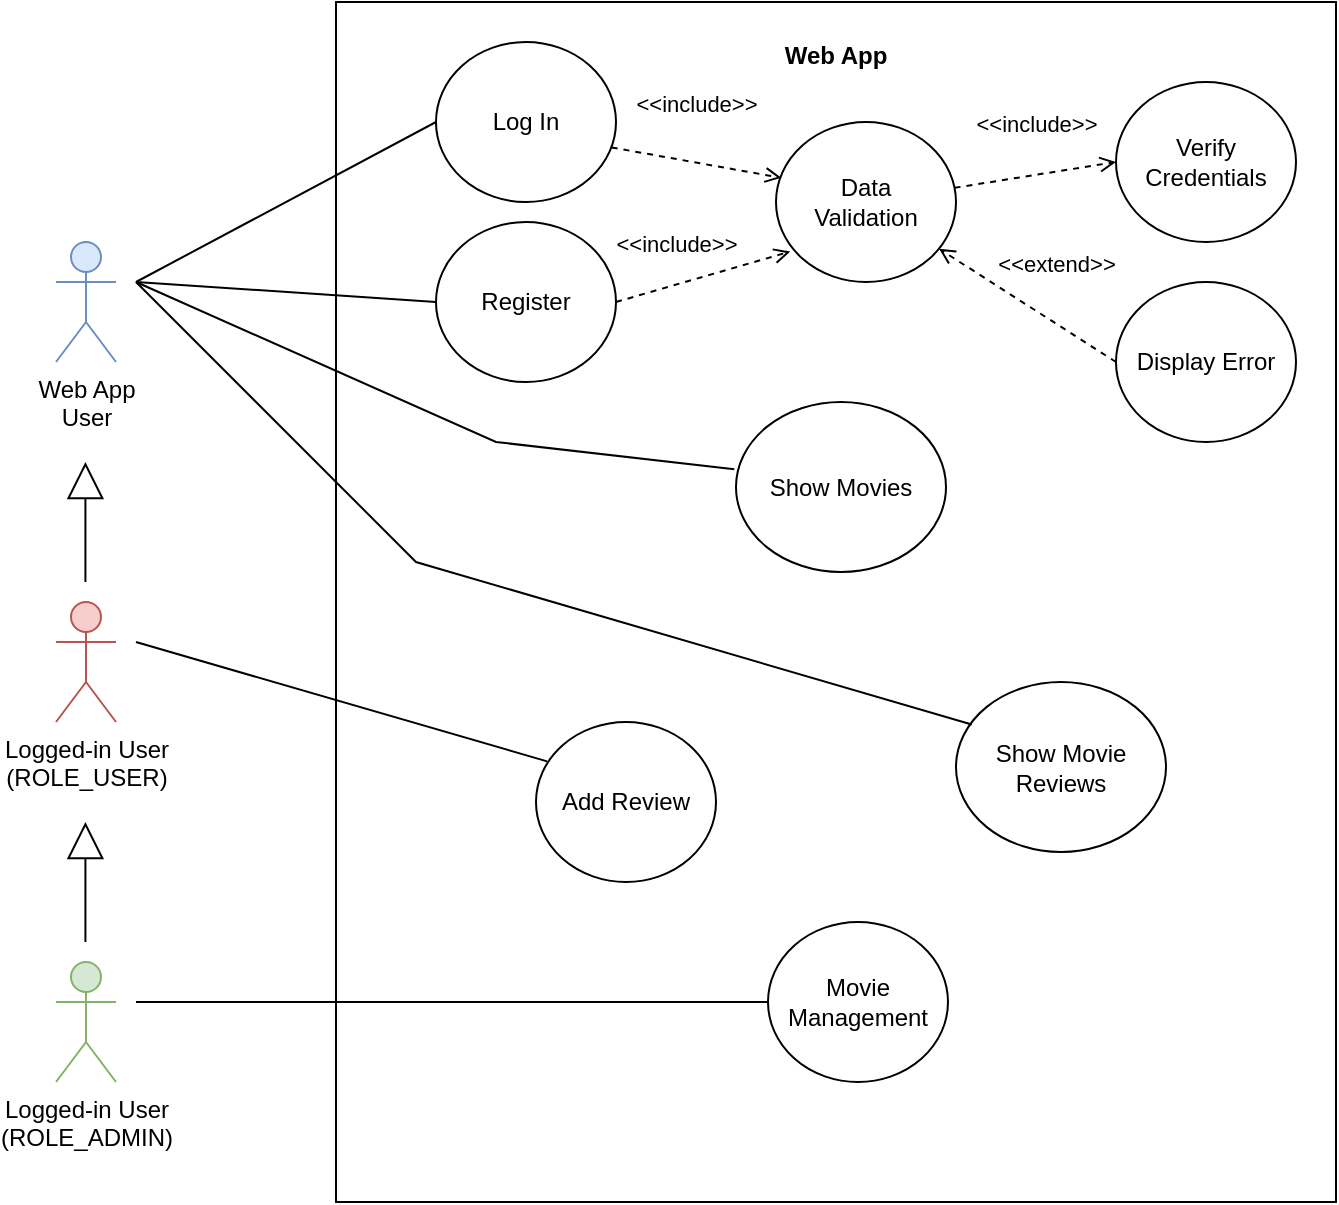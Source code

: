 <mxfile version="17.1.4" type="device"><diagram id="VBnFgIvixcY_-tEGDzXc" name="Page-1"><mxGraphModel dx="1128" dy="1766" grid="1" gridSize="10" guides="1" tooltips="1" connect="1" arrows="1" fold="1" page="1" pageScale="1" pageWidth="827" pageHeight="1169" math="0" shadow="0"><root><mxCell id="0"/><mxCell id="1" parent="0"/><mxCell id="pd74cJKDaqjTDFNdgc1G-1" value="&lt;b&gt;Web App&lt;/b&gt;&lt;br&gt;&lt;br&gt;&lt;br&gt;&lt;br&gt;&lt;br&gt;&lt;br&gt;&lt;br&gt;&lt;br&gt;&lt;br&gt;&lt;br&gt;&lt;br&gt;&lt;br&gt;&lt;br&gt;&lt;br&gt;&lt;br&gt;&lt;br&gt;&lt;br&gt;&lt;br&gt;&lt;br&gt;&lt;br&gt;&lt;br&gt;&lt;br&gt;&lt;br&gt;&lt;br&gt;&lt;br&gt;&lt;br&gt;&lt;br&gt;&lt;br&gt;&lt;br&gt;&lt;br&gt;&lt;br&gt;&lt;br&gt;&lt;br&gt;&lt;br&gt;&lt;br&gt;&lt;br&gt;&lt;br&gt;&lt;br&gt;&lt;br&gt;" style="rounded=0;whiteSpace=wrap;html=1;" parent="1" vertex="1"><mxGeometry x="190" y="-40" width="500" height="600" as="geometry"/></mxCell><mxCell id="pd74cJKDaqjTDFNdgc1G-2" value="Logged-in User &lt;br&gt;(ROLE_ADMIN)" style="shape=umlActor;verticalLabelPosition=bottom;verticalAlign=top;html=1;outlineConnect=0;fillColor=#d5e8d4;strokeColor=#82b366;" parent="1" vertex="1"><mxGeometry x="50" y="440" width="30" height="60" as="geometry"/></mxCell><mxCell id="pd74cJKDaqjTDFNdgc1G-3" value="Show Movies" style="ellipse;whiteSpace=wrap;html=1;" parent="1" vertex="1"><mxGeometry x="390" y="160" width="105" height="85" as="geometry"/></mxCell><mxCell id="pd74cJKDaqjTDFNdgc1G-5" value="Show Movie Reviews" style="ellipse;whiteSpace=wrap;html=1;" parent="1" vertex="1"><mxGeometry x="500" y="300" width="105" height="85" as="geometry"/></mxCell><mxCell id="pd74cJKDaqjTDFNdgc1G-8" value="Web App &lt;br&gt;User" style="shape=umlActor;verticalLabelPosition=bottom;verticalAlign=top;html=1;outlineConnect=0;fillColor=#dae8fc;strokeColor=#6c8ebf;" parent="1" vertex="1"><mxGeometry x="50" y="80" width="30" height="60" as="geometry"/></mxCell><mxCell id="pd74cJKDaqjTDFNdgc1G-10" value="Add Review" style="ellipse;whiteSpace=wrap;html=1;" parent="1" vertex="1"><mxGeometry x="290" y="320" width="90" height="80" as="geometry"/></mxCell><mxCell id="pd74cJKDaqjTDFNdgc1G-11" value="Logged-in User &lt;br&gt;(ROLE_USER)" style="shape=umlActor;verticalLabelPosition=bottom;verticalAlign=top;html=1;outlineConnect=0;fillColor=#f8cecc;strokeColor=#b85450;" parent="1" vertex="1"><mxGeometry x="50" y="260" width="30" height="60" as="geometry"/></mxCell><mxCell id="pd74cJKDaqjTDFNdgc1G-12" value="Movie Management" style="ellipse;whiteSpace=wrap;html=1;" parent="1" vertex="1"><mxGeometry x="406" y="420" width="90" height="80" as="geometry"/></mxCell><mxCell id="o-3Xi57iwzA276pdGb48-5" value="" style="endArrow=block;endSize=16;endFill=0;html=1;rounded=0;" parent="1" edge="1"><mxGeometry width="160" relative="1" as="geometry"><mxPoint x="64.71" y="250" as="sourcePoint"/><mxPoint x="64.71" y="190" as="targetPoint"/></mxGeometry></mxCell><mxCell id="o-3Xi57iwzA276pdGb48-6" value="" style="endArrow=none;html=1;rounded=0;entryX=-0.008;entryY=0.396;entryDx=0;entryDy=0;entryPerimeter=0;" parent="1" target="pd74cJKDaqjTDFNdgc1G-3" edge="1"><mxGeometry width="50" height="50" relative="1" as="geometry"><mxPoint x="90" y="100" as="sourcePoint"/><mxPoint x="260" y="150" as="targetPoint"/><Array as="points"><mxPoint x="270" y="180"/></Array></mxGeometry></mxCell><mxCell id="o-3Xi57iwzA276pdGb48-7" value="" style="endArrow=none;html=1;rounded=0;entryX=0.075;entryY=0.25;entryDx=0;entryDy=0;entryPerimeter=0;" parent="1" target="pd74cJKDaqjTDFNdgc1G-5" edge="1"><mxGeometry width="50" height="50" relative="1" as="geometry"><mxPoint x="90" y="100" as="sourcePoint"/><mxPoint x="250.0" y="150" as="targetPoint"/><Array as="points"><mxPoint x="230" y="240"/></Array></mxGeometry></mxCell><mxCell id="o-3Xi57iwzA276pdGb48-11" value="" style="endArrow=block;endSize=16;endFill=0;html=1;rounded=0;" parent="1" edge="1"><mxGeometry width="160" relative="1" as="geometry"><mxPoint x="64.71" y="430" as="sourcePoint"/><mxPoint x="64.71" y="370" as="targetPoint"/></mxGeometry></mxCell><mxCell id="o-3Xi57iwzA276pdGb48-12" value="" style="endArrow=none;html=1;rounded=0;entryX=0.062;entryY=0.246;entryDx=0;entryDy=0;entryPerimeter=0;" parent="1" target="pd74cJKDaqjTDFNdgc1G-10" edge="1"><mxGeometry width="50" height="50" relative="1" as="geometry"><mxPoint x="90" y="280" as="sourcePoint"/><mxPoint x="350.0" y="260" as="targetPoint"/></mxGeometry></mxCell><mxCell id="o-3Xi57iwzA276pdGb48-13" value="" style="endArrow=none;html=1;rounded=0;entryX=0;entryY=0.5;entryDx=0;entryDy=0;" parent="1" target="pd74cJKDaqjTDFNdgc1G-12" edge="1"><mxGeometry width="50" height="50" relative="1" as="geometry"><mxPoint x="90" y="460" as="sourcePoint"/><mxPoint x="310" y="400" as="targetPoint"/></mxGeometry></mxCell><mxCell id="o-3Xi57iwzA276pdGb48-14" value="Data &lt;br&gt;Validation" style="ellipse;whiteSpace=wrap;html=1;" parent="1" vertex="1"><mxGeometry x="410" y="20" width="90" height="80" as="geometry"/></mxCell><mxCell id="o-3Xi57iwzA276pdGb48-17" value="Display Error" style="ellipse;whiteSpace=wrap;html=1;" parent="1" vertex="1"><mxGeometry x="580" y="100" width="90" height="80" as="geometry"/></mxCell><mxCell id="o-3Xi57iwzA276pdGb48-18" value="&amp;lt;&amp;lt;extend&amp;gt;&amp;gt;" style="html=1;verticalAlign=bottom;labelBackgroundColor=none;endArrow=open;endFill=0;dashed=1;rounded=0;exitX=0;exitY=0.5;exitDx=0;exitDy=0;" parent="1" source="o-3Xi57iwzA276pdGb48-17" target="o-3Xi57iwzA276pdGb48-14" edge="1"><mxGeometry x="-0.109" y="-18" width="160" relative="1" as="geometry"><mxPoint x="320" y="260" as="sourcePoint"/><mxPoint x="480" y="260" as="targetPoint"/><mxPoint as="offset"/></mxGeometry></mxCell><mxCell id="o-3Xi57iwzA276pdGb48-19" value="Verify Credentials" style="ellipse;whiteSpace=wrap;html=1;" parent="1" vertex="1"><mxGeometry x="580" width="90" height="80" as="geometry"/></mxCell><mxCell id="o-3Xi57iwzA276pdGb48-20" value="&amp;lt;&amp;lt;include&amp;gt;&amp;gt;" style="html=1;verticalAlign=bottom;labelBackgroundColor=none;endArrow=open;endFill=0;dashed=1;rounded=0;entryX=0;entryY=0.5;entryDx=0;entryDy=0;" parent="1" source="o-3Xi57iwzA276pdGb48-14" target="o-3Xi57iwzA276pdGb48-19" edge="1"><mxGeometry x="0.072" y="16" width="160" relative="1" as="geometry"><mxPoint x="550" y="150" as="sourcePoint"/><mxPoint x="710" y="150" as="targetPoint"/><mxPoint as="offset"/></mxGeometry></mxCell><mxCell id="o-3Xi57iwzA276pdGb48-21" value="" style="endArrow=none;html=1;rounded=0;entryX=0;entryY=0.5;entryDx=0;entryDy=0;" parent="1" target="o-3Xi57iwzA276pdGb48-27" edge="1"><mxGeometry width="50" height="50" relative="1" as="geometry"><mxPoint x="90" y="100" as="sourcePoint"/><mxPoint x="230" y="20" as="targetPoint"/></mxGeometry></mxCell><mxCell id="o-3Xi57iwzA276pdGb48-22" value="Register" style="ellipse;whiteSpace=wrap;html=1;" parent="1" vertex="1"><mxGeometry x="240" y="70" width="90" height="80" as="geometry"/></mxCell><mxCell id="o-3Xi57iwzA276pdGb48-24" value="" style="endArrow=none;html=1;rounded=0;entryX=0;entryY=0.5;entryDx=0;entryDy=0;" parent="1" target="o-3Xi57iwzA276pdGb48-22" edge="1"><mxGeometry width="50" height="50" relative="1" as="geometry"><mxPoint x="90" y="100" as="sourcePoint"/><mxPoint x="240" y="30" as="targetPoint"/></mxGeometry></mxCell><mxCell id="o-3Xi57iwzA276pdGb48-27" value="Log In" style="ellipse;whiteSpace=wrap;html=1;" parent="1" vertex="1"><mxGeometry x="240" y="-20" width="90" height="80" as="geometry"/></mxCell><mxCell id="o-3Xi57iwzA276pdGb48-28" value="&amp;lt;&amp;lt;include&amp;gt;&amp;gt;" style="html=1;verticalAlign=bottom;labelBackgroundColor=none;endArrow=open;endFill=0;dashed=1;rounded=0;entryX=0.03;entryY=0.349;entryDx=0;entryDy=0;exitX=0.976;exitY=0.659;exitDx=0;exitDy=0;exitPerimeter=0;entryPerimeter=0;" parent="1" source="o-3Xi57iwzA276pdGb48-27" target="o-3Xi57iwzA276pdGb48-14" edge="1"><mxGeometry x="-0.089" y="20" width="160" relative="1" as="geometry"><mxPoint x="339.998" y="33.164" as="sourcePoint"/><mxPoint x="425.66" y="20" as="targetPoint"/><mxPoint as="offset"/></mxGeometry></mxCell><mxCell id="o-3Xi57iwzA276pdGb48-29" value="&amp;lt;&amp;lt;include&amp;gt;&amp;gt;" style="html=1;verticalAlign=bottom;labelBackgroundColor=none;endArrow=open;endFill=0;dashed=1;rounded=0;entryX=0.079;entryY=0.81;entryDx=0;entryDy=0;exitX=1;exitY=0.5;exitDx=0;exitDy=0;entryPerimeter=0;" parent="1" source="o-3Xi57iwzA276pdGb48-22" target="o-3Xi57iwzA276pdGb48-14" edge="1"><mxGeometry x="-0.242" y="11" width="160" relative="1" as="geometry"><mxPoint x="464.338" y="73.164" as="sourcePoint"/><mxPoint x="550" y="60" as="targetPoint"/><mxPoint as="offset"/></mxGeometry></mxCell></root></mxGraphModel></diagram></mxfile>